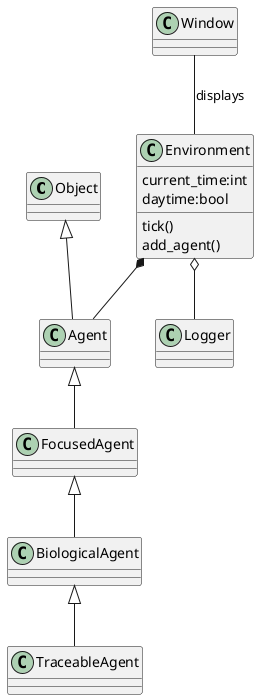 @startuml agent-sim-diagram


Object <|-- Agent

Agent <|-- FocusedAgent
FocusedAgent <|-- BiologicalAgent
BiologicalAgent <|-- TraceableAgent



class Environment {
    current_time:int
    daytime:bool

    tick()
    add_agent()
}
Window -- Environment : displays
Environment *-- Agent
Environment o-- Logger


@enduml